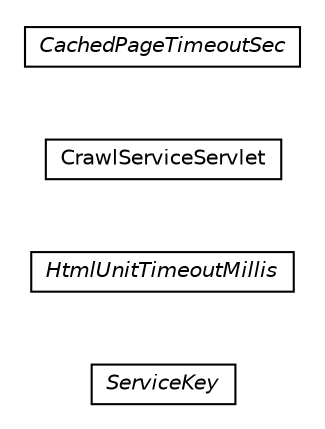 #!/usr/local/bin/dot
#
# Class diagram 
# Generated by UMLGraph version R5_6-24-gf6e263 (http://www.umlgraph.org/)
#

digraph G {
	edge [fontname="Helvetica",fontsize=10,labelfontname="Helvetica",labelfontsize=10];
	node [fontname="Helvetica",fontsize=10,shape=plaintext];
	nodesep=0.25;
	ranksep=0.5;
	rankdir=LR;
	// com.gwtplatform.crawlerservice.server.ServiceKey
	c25720 [label=<<table title="com.gwtplatform.crawlerservice.server.ServiceKey" border="0" cellborder="1" cellspacing="0" cellpadding="2" port="p" href="./ServiceKey.html">
		<tr><td><table border="0" cellspacing="0" cellpadding="1">
<tr><td align="center" balign="center"><font face="Helvetica-Oblique"> ServiceKey </font></td></tr>
		</table></td></tr>
		</table>>, URL="./ServiceKey.html", fontname="Helvetica", fontcolor="black", fontsize=10.0];
	// com.gwtplatform.crawlerservice.server.HtmlUnitTimeoutMillis
	c25721 [label=<<table title="com.gwtplatform.crawlerservice.server.HtmlUnitTimeoutMillis" border="0" cellborder="1" cellspacing="0" cellpadding="2" port="p" href="./HtmlUnitTimeoutMillis.html">
		<tr><td><table border="0" cellspacing="0" cellpadding="1">
<tr><td align="center" balign="center"><font face="Helvetica-Oblique"> HtmlUnitTimeoutMillis </font></td></tr>
		</table></td></tr>
		</table>>, URL="./HtmlUnitTimeoutMillis.html", fontname="Helvetica", fontcolor="black", fontsize=10.0];
	// com.gwtplatform.crawlerservice.server.CrawlServiceServlet
	c25722 [label=<<table title="com.gwtplatform.crawlerservice.server.CrawlServiceServlet" border="0" cellborder="1" cellspacing="0" cellpadding="2" port="p" href="./CrawlServiceServlet.html">
		<tr><td><table border="0" cellspacing="0" cellpadding="1">
<tr><td align="center" balign="center"> CrawlServiceServlet </td></tr>
		</table></td></tr>
		</table>>, URL="./CrawlServiceServlet.html", fontname="Helvetica", fontcolor="black", fontsize=10.0];
	// com.gwtplatform.crawlerservice.server.CachedPageTimeoutSec
	c25723 [label=<<table title="com.gwtplatform.crawlerservice.server.CachedPageTimeoutSec" border="0" cellborder="1" cellspacing="0" cellpadding="2" port="p" href="./CachedPageTimeoutSec.html">
		<tr><td><table border="0" cellspacing="0" cellpadding="1">
<tr><td align="center" balign="center"><font face="Helvetica-Oblique"> CachedPageTimeoutSec </font></td></tr>
		</table></td></tr>
		</table>>, URL="./CachedPageTimeoutSec.html", fontname="Helvetica", fontcolor="black", fontsize=10.0];
}

